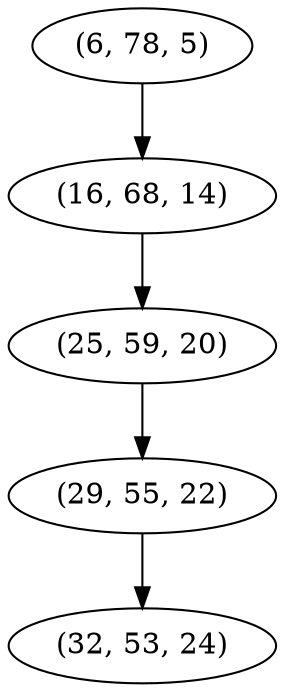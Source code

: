 digraph tree {
    "(6, 78, 5)";
    "(16, 68, 14)";
    "(25, 59, 20)";
    "(29, 55, 22)";
    "(32, 53, 24)";
    "(6, 78, 5)" -> "(16, 68, 14)";
    "(16, 68, 14)" -> "(25, 59, 20)";
    "(25, 59, 20)" -> "(29, 55, 22)";
    "(29, 55, 22)" -> "(32, 53, 24)";
}
